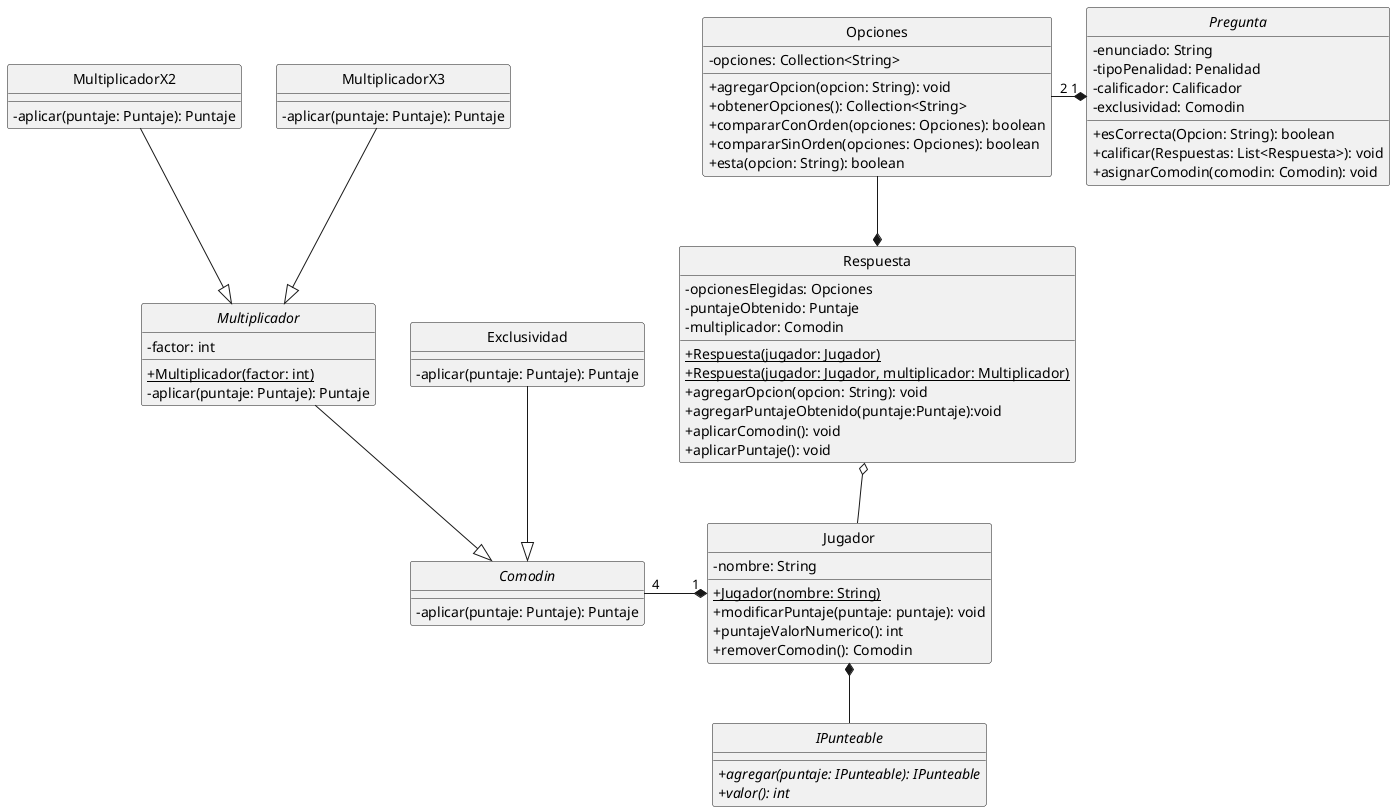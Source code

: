 @startuml
hide circle
skinparam classAttributeIconSize 0

'Clases
Class Opciones{
    -opciones: Collection<String>
    +agregarOpcion(opcion: String): void
    +obtenerOpciones(): Collection<String>
    +compararConOrden(opciones: Opciones): boolean
    +compararSinOrden(opciones: Opciones): boolean
    +esta(opcion: String): boolean
}

Abstract Class Pregunta{
    -enunciado: String
    -tipoPenalidad: Penalidad
    -calificador: Calificador
    -exclusividad: Comodin
    +esCorrecta(Opcion: String): boolean
    +calificar(Respuestas: List<Respuesta>): void
    +asignarComodin(comodin: Comodin): void
}

Class Respuesta{
    -opcionesElegidas: Opciones
    -puntajeObtenido: Puntaje
    -multiplicador: Comodin
    +{static}Respuesta(jugador: Jugador)
    +{static}Respuesta(jugador: Jugador, multiplicador: Multiplicador)
    +agregarOpcion(opcion: String): void
    +agregarPuntajeObtenido(puntaje:Puntaje):void
    +aplicarComodin(): void
    +aplicarPuntaje(): void
}

Class Jugador{
    -nombre: String
    +{Static}Jugador(nombre: String)
    +modificarPuntaje(puntaje: puntaje): void
    +puntajeValorNumerico(): int
    +removerComodin(): Comodin
}

Interface IPunteable{
    +{abstract}agregar(puntaje: IPunteable): IPunteable
    +{abstract}valor(): int
}

Abstract Multiplicador{
    -factor: int
    +{static}Multiplicador(factor: int)
    -aplicar(puntaje: Puntaje): Puntaje
}

Interface Comodin{
    -aplicar(puntaje: Puntaje): Puntaje
}

Class Exclusividad{
    -aplicar(puntaje: Puntaje): Puntaje
}

Class MultiplicadorX2{
    -aplicar(puntaje: Puntaje): Puntaje
}

Class MultiplicadorX3{
    -aplicar(puntaje: Puntaje): Puntaje
}

'Relaciones
Respuesta o-- Jugador
Pregunta "1" *-left- "2" Opciones
Respuesta *-up- Opciones

Jugador *-- IPunteable

Jugador "1" *-left- "4" Comodin
Multiplicador --|> Comodin
Exclusividad --|> Comodin
MultiplicadorX2 --|> Multiplicador
MultiplicadorX3 --|> Multiplicador

@enduml